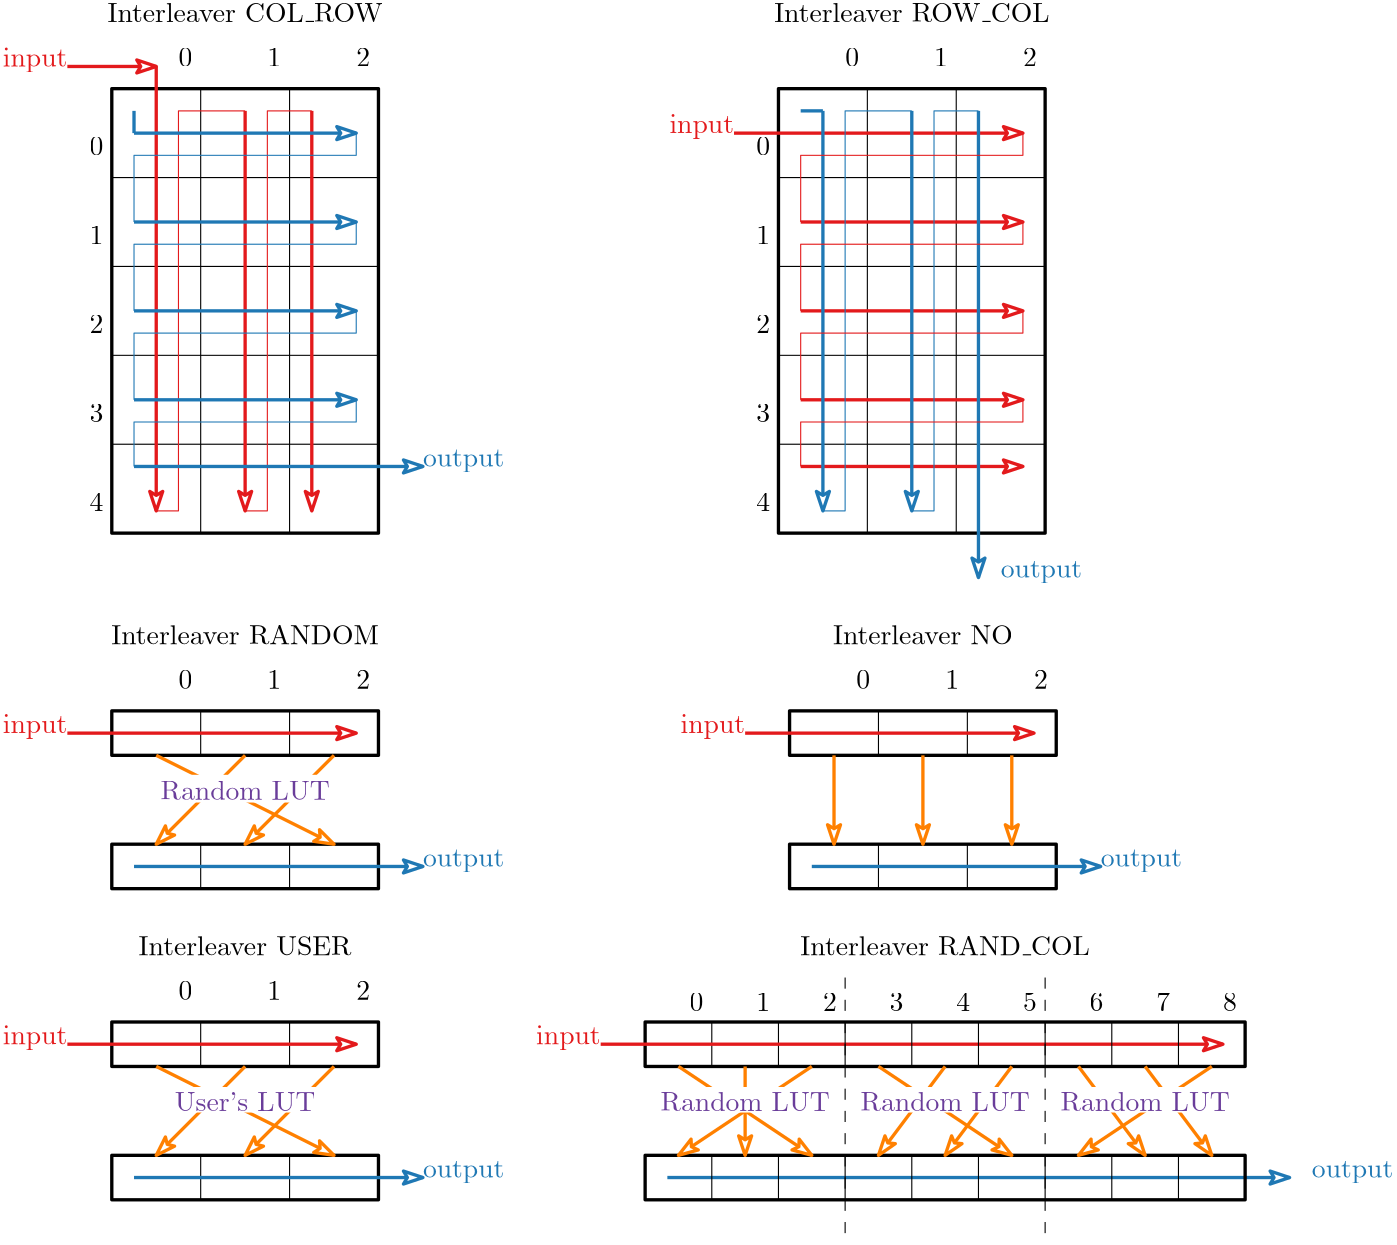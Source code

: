 <?xml version="1.0"?>
<!DOCTYPE ipe SYSTEM "ipe.dtd">
<ipe version="70206" creator="Ipe 7.2.7">
<info created="D:20181112141931" modified="D:20181114102605"/>
<ipestyle name="basic">
<symbol name="arrow/arc(spx)">
<path stroke="sym-stroke" fill="sym-stroke" pen="sym-pen">
0 0 m
-1 0.333 l
-1 -0.333 l
h
</path>
</symbol>
<symbol name="arrow/farc(spx)">
<path stroke="sym-stroke" fill="white" pen="sym-pen">
0 0 m
-1 0.333 l
-1 -0.333 l
h
</path>
</symbol>
<symbol name="arrow/ptarc(spx)">
<path stroke="sym-stroke" fill="sym-stroke" pen="sym-pen">
0 0 m
-1 0.333 l
-0.8 0 l
-1 -0.333 l
h
</path>
</symbol>
<symbol name="arrow/fptarc(spx)">
<path stroke="sym-stroke" fill="white" pen="sym-pen">
0 0 m
-1 0.333 l
-0.8 0 l
-1 -0.333 l
h
</path>
</symbol>
<symbol name="mark/circle(sx)" transformations="translations">
<path fill="sym-stroke">
0.6 0 0 0.6 0 0 e
0.4 0 0 0.4 0 0 e
</path>
</symbol>
<symbol name="mark/disk(sx)" transformations="translations">
<path fill="sym-stroke">
0.6 0 0 0.6 0 0 e
</path>
</symbol>
<symbol name="mark/fdisk(sfx)" transformations="translations">
<group>
<path fill="sym-fill">
0.5 0 0 0.5 0 0 e
</path>
<path fill="sym-stroke" fillrule="eofill">
0.6 0 0 0.6 0 0 e
0.4 0 0 0.4 0 0 e
</path>
</group>
</symbol>
<symbol name="mark/box(sx)" transformations="translations">
<path fill="sym-stroke" fillrule="eofill">
-0.6 -0.6 m
0.6 -0.6 l
0.6 0.6 l
-0.6 0.6 l
h
-0.4 -0.4 m
0.4 -0.4 l
0.4 0.4 l
-0.4 0.4 l
h
</path>
</symbol>
<symbol name="mark/square(sx)" transformations="translations">
<path fill="sym-stroke">
-0.6 -0.6 m
0.6 -0.6 l
0.6 0.6 l
-0.6 0.6 l
h
</path>
</symbol>
<symbol name="mark/fsquare(sfx)" transformations="translations">
<group>
<path fill="sym-fill">
-0.5 -0.5 m
0.5 -0.5 l
0.5 0.5 l
-0.5 0.5 l
h
</path>
<path fill="sym-stroke" fillrule="eofill">
-0.6 -0.6 m
0.6 -0.6 l
0.6 0.6 l
-0.6 0.6 l
h
-0.4 -0.4 m
0.4 -0.4 l
0.4 0.4 l
-0.4 0.4 l
h
</path>
</group>
</symbol>
<symbol name="mark/cross(sx)" transformations="translations">
<group>
<path fill="sym-stroke">
-0.43 -0.57 m
0.57 0.43 l
0.43 0.57 l
-0.57 -0.43 l
h
</path>
<path fill="sym-stroke">
-0.43 0.57 m
0.57 -0.43 l
0.43 -0.57 l
-0.57 0.43 l
h
</path>
</group>
</symbol>
<symbol name="arrow/fnormal(spx)">
<path stroke="sym-stroke" fill="white" pen="sym-pen">
0 0 m
-1 0.333 l
-1 -0.333 l
h
</path>
</symbol>
<symbol name="arrow/pointed(spx)">
<path stroke="sym-stroke" fill="sym-stroke" pen="sym-pen">
0 0 m
-1 0.333 l
-0.8 0 l
-1 -0.333 l
h
</path>
</symbol>
<symbol name="arrow/fpointed(spx)">
<path stroke="sym-stroke" fill="white" pen="sym-pen">
0 0 m
-1 0.333 l
-0.8 0 l
-1 -0.333 l
h
</path>
</symbol>
<symbol name="arrow/linear(spx)">
<path stroke="sym-stroke" pen="sym-pen">
-1 0.333 m
0 0 l
-1 -0.333 l
</path>
</symbol>
<symbol name="arrow/fdouble(spx)">
<path stroke="sym-stroke" fill="white" pen="sym-pen">
0 0 m
-1 0.333 l
-1 -0.333 l
h
-1 0 m
-2 0.333 l
-2 -0.333 l
h
</path>
</symbol>
<symbol name="arrow/double(spx)">
<path stroke="sym-stroke" fill="sym-stroke" pen="sym-pen">
0 0 m
-1 0.333 l
-1 -0.333 l
h
-1 0 m
-2 0.333 l
-2 -0.333 l
h
</path>
</symbol>
<pen name="heavier" value="0.8"/>
<pen name="fat" value="1.2"/>
<pen name="ultrafat" value="2"/>
<symbolsize name="large" value="5"/>
<symbolsize name="small" value="2"/>
<symbolsize name="tiny" value="1.1"/>
<arrowsize name="large" value="10"/>
<arrowsize name="small" value="5"/>
<arrowsize name="tiny" value="3"/>
<color name="red" value="1 0 0"/>
<color name="green" value="0 1 0"/>
<color name="blue" value="0 0 1"/>
<color name="yellow" value="1 1 0"/>
<color name="orange" value="1 0.647 0"/>
<color name="gold" value="1 0.843 0"/>
<color name="purple" value="0.627 0.125 0.941"/>
<color name="gray" value="0.745"/>
<color name="brown" value="0.647 0.165 0.165"/>
<color name="navy" value="0 0 0.502"/>
<color name="pink" value="1 0.753 0.796"/>
<color name="seagreen" value="0.18 0.545 0.341"/>
<color name="turquoise" value="0.251 0.878 0.816"/>
<color name="violet" value="0.933 0.51 0.933"/>
<color name="darkblue" value="0 0 0.545"/>
<color name="darkcyan" value="0 0.545 0.545"/>
<color name="darkgray" value="0.663"/>
<color name="darkgreen" value="0 0.392 0"/>
<color name="darkmagenta" value="0.545 0 0.545"/>
<color name="darkorange" value="1 0.549 0"/>
<color name="darkred" value="0.545 0 0"/>
<color name="lightblue" value="0.678 0.847 0.902"/>
<color name="lightcyan" value="0.878 1 1"/>
<color name="lightgray" value="0.827"/>
<color name="lightgreen" value="0.565 0.933 0.565"/>
<color name="lightyellow" value="1 1 0.878"/>
<dashstyle name="dashed" value="[4] 0"/>
<dashstyle name="dotted" value="[1 3] 0"/>
<dashstyle name="dash dotted" value="[4 2 1 2] 0"/>
<dashstyle name="dash dot dotted" value="[4 2 1 2 1 2] 0"/>
<textsize name="large" value="\large"/>
<textsize name="Large" value="\Large"/>
<textsize name="LARGE" value="\LARGE"/>
<textsize name="huge" value="\huge"/>
<textsize name="Huge" value="\Huge"/>
<textsize name="small" value="\small"/>
<textsize name="footnote" value="\footnotesize"/>
<textsize name="tiny" value="\tiny"/>
<textstyle name="center" begin="\begin{center}" end="\end{center}"/>
<textstyle name="itemize" begin="\begin{itemize}" end="\end{itemize}"/>
<textstyle name="item" begin="\begin{itemize}\item{}" end="\end{itemize}"/>
<gridsize name="4 pts" value="4"/>
<gridsize name="8 pts (~3 mm)" value="8"/>
<gridsize name="16 pts (~6 mm)" value="16"/>
<gridsize name="32 pts (~12 mm)" value="32"/>
<gridsize name="10 pts (~3.5 mm)" value="10"/>
<gridsize name="20 pts (~7 mm)" value="20"/>
<gridsize name="14 pts (~5 mm)" value="14"/>
<gridsize name="28 pts (~10 mm)" value="28"/>
<gridsize name="56 pts (~20 mm)" value="56"/>
<anglesize name="90 deg" value="90"/>
<anglesize name="60 deg" value="60"/>
<anglesize name="45 deg" value="45"/>
<anglesize name="30 deg" value="30"/>
<anglesize name="22.5 deg" value="22.5"/>
<opacity name="10%" value="0.1"/>
<opacity name="30%" value="0.3"/>
<opacity name="50%" value="0.5"/>
<opacity name="75%" value="0.75"/>
<tiling name="falling" angle="-60" step="4" width="1"/>
<tiling name="rising" angle="30" step="4" width="1"/>
</ipestyle>
<ipestyle name="my_stylesheet">
<symbol name="arrow/arc(spx)">
<path stroke="sym-stroke" fill="sym-stroke" pen="sym-pen">
0 0 m
-1 0.333 l
-1 -0.333 l
h
</path>
</symbol>
<symbol name="arrow/farc(spx)">
<path stroke="sym-stroke" fill="white" pen="sym-pen">
0 0 m
-1 0.333 l
-1 -0.333 l
h
</path>
</symbol>
<symbol name="arrow/ptarc(spx)">
<path stroke="sym-stroke" fill="sym-stroke" pen="sym-pen">
0 0 m
-1 0.333 l
-0.8 0 l
-1 -0.333 l
h
</path>
</symbol>
<symbol name="arrow/fptarc(spx)">
<path stroke="sym-stroke" fill="white" pen="sym-pen">
0 0 m
-1 0.333 l
-0.8 0 l
-1 -0.333 l
h
</path>
</symbol>
<symbol name="mark/circle(sx)" transformations="translations">
<path fill="sym-stroke">
0.6 0 0 0.6 0 0 e
0.4 0 0 0.4 0 0 e
</path>
</symbol>
<symbol name="mark/disk(sx)" transformations="translations">
<path fill="sym-stroke">
0.6 0 0 0.6 0 0 e
</path>
</symbol>
<symbol name="mark/fdisk(sfx)" transformations="translations">
<group>
<path fill="sym-fill">
0.5 0 0 0.5 0 0 e
</path>
<path fill="sym-stroke" fillrule="eofill">
0.6 0 0 0.6 0 0 e
0.4 0 0 0.4 0 0 e
</path>
</group>
</symbol>
<symbol name="mark/box(sx)" transformations="translations">
<path fill="sym-stroke" fillrule="eofill">
-0.6 -0.6 m
0.6 -0.6 l
0.6 0.6 l
-0.6 0.6 l
h
-0.4 -0.4 m
0.4 -0.4 l
0.4 0.4 l
-0.4 0.4 l
h
</path>
</symbol>
<symbol name="mark/square(sx)" transformations="translations">
<path fill="sym-stroke">
-0.6 -0.6 m
0.6 -0.6 l
0.6 0.6 l
-0.6 0.6 l
h
</path>
</symbol>
<symbol name="mark/fsquare(sfx)" transformations="translations">
<group>
<path fill="sym-fill">
-0.5 -0.5 m
0.5 -0.5 l
0.5 0.5 l
-0.5 0.5 l
h
</path>
<path fill="sym-stroke" fillrule="eofill">
-0.6 -0.6 m
0.6 -0.6 l
0.6 0.6 l
-0.6 0.6 l
h
-0.4 -0.4 m
0.4 -0.4 l
0.4 0.4 l
-0.4 0.4 l
h
</path>
</group>
</symbol>
<symbol name="mark/cross(sx)" transformations="translations">
<group>
<path fill="sym-stroke">
-0.43 -0.57 m
0.57 0.43 l
0.43 0.57 l
-0.57 -0.43 l
h
</path>
<path fill="sym-stroke">
-0.43 0.57 m
0.57 -0.43 l
0.43 -0.57 l
-0.57 0.43 l
h
</path>
</group>
</symbol>
<symbol name="arrow/fnormal(spx)">
<path stroke="sym-stroke" fill="white" pen="sym-pen">
0 0 m
-1 0.333 l
-1 -0.333 l
h
</path>
</symbol>
<symbol name="arrow/pointed(spx)">
<path stroke="sym-stroke" fill="sym-stroke" pen="sym-pen">
0 0 m
-1 0.333 l
-0.8 0 l
-1 -0.333 l
h
</path>
</symbol>
<symbol name="arrow/fpointed(spx)">
<path stroke="sym-stroke" fill="white" pen="sym-pen">
0 0 m
-1 0.333 l
-0.8 0 l
-1 -0.333 l
h
</path>
</symbol>
<symbol name="arrow/linear(spx)">
<path stroke="sym-stroke" pen="sym-pen">
-1 0.333 m
0 0 l
-1 -0.333 l
</path>
</symbol>
<symbol name="arrow/fdouble(spx)">
<path stroke="sym-stroke" fill="white" pen="sym-pen">
0 0 m
-1 0.333 l
-1 -0.333 l
h
-1 0 m
-2 0.333 l
-2 -0.333 l
h
</path>
</symbol>
<symbol name="arrow/double(spx)">
<path stroke="sym-stroke" fill="sym-stroke" pen="sym-pen">
0 0 m
-1 0.333 l
-1 -0.333 l
h
-1 0 m
-2 0.333 l
-2 -0.333 l
h
</path>
</symbol>
<pen name="heavier" value="0.8"/>
<pen name="fat" value="1.2"/>
<pen name="ultrafat" value="2"/>
<symbolsize name="large" value="5"/>
<symbolsize name="small" value="2"/>
<symbolsize name="tiny" value="1.1"/>
<arrowsize name="large" value="10"/>
<arrowsize name="small" value="5"/>
<arrowsize name="tiny" value="3"/>
<color name="red" value="1 0 0"/>
<color name="green" value="0 1 0"/>
<color name="blue" value="0 0 1"/>
<color name="yellow" value="1 1 0"/>
<color name="orange" value="1 0.647 0"/>
<color name="gold" value="1 0.843 0"/>
<color name="purple" value="0.627 0.125 0.941"/>
<color name="gray" value="0.745"/>
<color name="brown" value="0.647 0.165 0.165"/>
<color name="navy" value="0 0 0.502"/>
<color name="pink" value="1 0.753 0.796"/>
<color name="seagreen" value="0.18 0.545 0.341"/>
<color name="turquoise" value="0.251 0.878 0.816"/>
<color name="violet" value="0.933 0.51 0.933"/>
<color name="darkblue" value="0 0 0.545"/>
<color name="darkcyan" value="0 0.545 0.545"/>
<color name="darkgray" value="0.663"/>
<color name="darkgreen" value="0 0.392 0"/>
<color name="darkmagenta" value="0.545 0 0.545"/>
<color name="darkorange" value="1 0.549 0"/>
<color name="darkred" value="0.545 0 0"/>
<color name="lightblue" value="0.678 0.847 0.902"/>
<color name="lightcyan" value="0.878 1 1"/>
<color name="lightgray" value="0.827"/>
<color name="lightgreen" value="0.565 0.933 0.565"/>
<color name="lightyellow" value="1 1 0.878"/>
<color name="csn_p1_blue1" value="0.122 0.47 0.706"/>
<color name="csn_p2_blue2" value="0.651 0.808 0.89"/>
<color name="csn_p4_green1" value="0.698 0.874 0.541"/>
<color name="csn_p3_green2" value="0.2 0.628 0.173"/>
<color name="csn_p6_red1" value="0.984 0.604 0.6"/>
<color name="csn_p5_red2" value="0.89 0.102 0.11"/>
<color name="csn_p8_orange1" value="0.992 0.749 0.435"/>
<color name="csn_p7_orange2" value="1 0.5 0"/>
<color name="csn_p10_violet1" value="0.792 0.698 0.839"/>
<color name="csn_p9_violet2" value="0.416 0.239 0.604"/>
<color name="csn_p12_yellow" value="1 1 0.6"/>
<color name="csn_p11_brown" value="0.694 0.349 0.157"/>
<dashstyle name="dashed" value="[4] 0"/>
<dashstyle name="dotted" value="[1 3] 0"/>
<dashstyle name="dash dotted" value="[4 2 1 2] 0"/>
<dashstyle name="dash dot dotted" value="[4 2 1 2 1 2] 0"/>
<textsize name="large" value="\large"/>
<textsize name="Large" value="\Large"/>
<textsize name="LARGE" value="\LARGE"/>
<textsize name="huge" value="\huge"/>
<textsize name="Huge" value="\Huge"/>
<textsize name="small" value="\small"/>
<textsize name="footnote" value="\footnotesize"/>
<textsize name="tiny" value="\tiny"/>
<textstyle name="center" begin="\begin{center}" end="\end{center}"/>
<textstyle name="itemize" begin="\begin{itemize}" end="\end{itemize}"/>
<textstyle name="item" begin="\begin{itemize}\item{}" end="\end{itemize}"/>
<gridsize name="4 pts" value="4"/>
<gridsize name="8 pts (~3 mm)" value="8"/>
<gridsize name="16 pts (~6 mm)" value="16"/>
<gridsize name="32 pts (~12 mm)" value="32"/>
<gridsize name="10 pts (~3.5 mm)" value="10"/>
<gridsize name="20 pts (~7 mm)" value="20"/>
<gridsize name="14 pts (~5 mm)" value="14"/>
<gridsize name="28 pts (~10 mm)" value="28"/>
<gridsize name="56 pts (~20 mm)" value="56"/>
<anglesize name="90 deg" value="90"/>
<anglesize name="60 deg" value="60"/>
<anglesize name="45 deg" value="45"/>
<anglesize name="30 deg" value="30"/>
<anglesize name="22.5 deg" value="22.5"/>
<opacity name="10%" value="0.1"/>
<opacity name="30%" value="0.3"/>
<opacity name="50%" value="0.5"/>
<opacity name="75%" value="0.75"/>
<tiling name="falling" angle="-60" step="4" width="1"/>
<tiling name="rising" angle="30" step="4" width="1"/>
</ipestyle>
<page>
<layer name="alpha"/>
<view layers="alpha" active="alpha"/>
<path layer="alpha" matrix="1 0 0 1 32 0" stroke="black" pen="fat">
64 768 m
64 608 l
160 608 l
160 768 l
h
</path>
<text matrix="1 0 0 1 48 -24" transformations="translations" pos="96 816" stroke="black" type="label" width="99.117" height="6.918" depth="0" halign="center" valign="baseline">Interleaver COL\_ROW</text>
<path stroke="black">
128 768 m
128 608 l
128 608 l
</path>
<path stroke="black">
160 768 m
160 608 l
</path>
<path stroke="black">
96 736 m
192 736 l
192 736 l
</path>
<path stroke="black">
96 704 m
192 704 l
</path>
<path stroke="black">
96 672 m
192 672 l
</path>
<path stroke="black">
96 640 m
192 640 l
</path>
<text matrix="1 0 0 1 8 0" transformations="translations" pos="112 776" stroke="black" type="label" width="4.981" height="6.42" depth="0" valign="baseline">0</text>
<text matrix="1 0 0 1 40 0" transformations="translations" pos="112 776" stroke="black" type="label" width="4.981" height="6.42" depth="0" valign="baseline">1</text>
<text matrix="1 0 0 1 72 0" transformations="translations" pos="112 776" stroke="black" type="label" width="4.981" height="6.42" depth="0" valign="baseline">2</text>
<text matrix="1 0 0 1 -24 -64" transformations="translations" pos="112 776" stroke="black" type="label" width="4.981" height="6.42" depth="0" valign="baseline">1</text>
<text matrix="1 0 0 1 -24 -32" transformations="translations" pos="112 776" stroke="black" type="label" width="4.981" height="6.42" depth="0" valign="baseline">0</text>
<text matrix="1 0 0 1 -24 -128" transformations="translations" pos="112 776" stroke="black" type="label" width="4.981" height="6.42" depth="0" valign="baseline">3</text>
<text matrix="1 0 0 1 -24 -160" transformations="translations" pos="112 776" stroke="black" type="label" width="4.981" height="6.42" depth="0" valign="baseline">4</text>
<text matrix="1 0 0 1 -24 -96" transformations="translations" pos="112 776" stroke="black" type="label" width="4.981" height="6.42" depth="0" valign="baseline">2</text>
<path stroke="csn_p5_red2" pen="fat" arrow="fptarc/normal">
112 776 m
112 616 l
</path>
<path stroke="csn_p5_red2" pen="fat" arrow="fptarc/normal">
144 760 m
144 616 l
</path>
<path matrix="1 0 0 1 -8 0" stroke="csn_p5_red2" pen="fat" arrow="fptarc/normal">
176 760 m
176 616 l
</path>
<path stroke="csn_p5_red2" pen="fat" arrow="fptarc/normal">
80 776 m
112 776 l
</path>
<path stroke="csn_p5_red2">
112 616 m
120 616 l
120 760 l
144 760 l
</path>
<path stroke="csn_p5_red2">
144 616 m
152 616 l
152 760 l
168 760 l
</path>
<text matrix="1 0 0 1 40 0" transformations="translations" pos="40 776" stroke="csn_p5_red2" type="label" width="23.246" height="6.661" depth="1.93" halign="right" valign="baseline">input</text>
<path stroke="csn_p1_blue1" pen="fat" arrow="fptarc/normal">
104 752 m
184 752 l
</path>
<path stroke="csn_p1_blue1" pen="fat" arrow="fptarc/normal">
104 720 m
184 720 l
</path>
<path stroke="csn_p1_blue1" pen="fat" arrow="fptarc/normal">
104 688 m
184 688 l
</path>
<path stroke="csn_p1_blue1" pen="fat" arrow="fptarc/normal">
104 656 m
184 656 l
</path>
<path stroke="csn_p1_blue1" pen="fat" arrow="fptarc/normal">
104 632 m
208 632 l
</path>
<path stroke="csn_p1_blue1">
184 752 m
184 744 l
104 744 l
104 720 l
</path>
<path stroke="csn_p1_blue1">
184 720 m
184 712 l
104 712 l
104 688 l
</path>
<path stroke="csn_p1_blue1">
184 688 m
184 680 l
104 680 l
104 656 l
</path>
<path stroke="csn_p1_blue1">
184 656 m
184 648 l
104 648 l
104 632 l
</path>
<text matrix="1 0 0 1 0 8" transformations="translations" pos="208 624" stroke="csn_p1_blue1" type="label" width="29.335" height="6.135" depth="1.93" valign="baseline">output</text>
<path stroke="csn_p1_blue1" pen="fat">
104 752 m
104 760 l
</path>
<path matrix="1 0 0 1 272 0" stroke="black" pen="fat">
64 768 m
64 608 l
160 608 l
160 768 l
h
</path>
<text matrix="1 0 0 1 288 -24" transformations="translations" pos="96 816" stroke="black" type="label" width="99.117" height="6.918" depth="0" halign="center" valign="baseline">Interleaver ROW\_COL</text>
<path matrix="1 0 0 1 240 0" stroke="black">
128 768 m
128 608 l
128 608 l
</path>
<path matrix="1 0 0 1 240 0" stroke="black">
160 768 m
160 608 l
</path>
<path matrix="1 0 0 1 240 0" stroke="black">
96 736 m
192 736 l
192 736 l
</path>
<path matrix="1 0 0 1 240 0" stroke="black">
96 704 m
192 704 l
</path>
<path matrix="1 0 0 1 240 0" stroke="black">
96 672 m
192 672 l
</path>
<path matrix="1 0 0 1 240 0" stroke="black">
96 640 m
192 640 l
</path>
<text matrix="1 0 0 1 248 0" transformations="translations" pos="112 776" stroke="black" type="label" width="4.981" height="6.42" depth="0" valign="baseline">0</text>
<text matrix="1 0 0 1 280 0" transformations="translations" pos="112 776" stroke="black" type="label" width="4.981" height="6.42" depth="0" valign="baseline">1</text>
<text matrix="1 0 0 1 312 0" transformations="translations" pos="112 776" stroke="black" type="label" width="4.981" height="6.42" depth="0" valign="baseline">2</text>
<text matrix="1 0 0 1 216 -64" transformations="translations" pos="112 776" stroke="black" type="label" width="4.981" height="6.42" depth="0" valign="baseline">1</text>
<text matrix="1 0 0 1 216 -32" transformations="translations" pos="112 776" stroke="black" type="label" width="4.981" height="6.42" depth="0" valign="baseline">0</text>
<text matrix="1 0 0 1 216 -128" transformations="translations" pos="112 776" stroke="black" type="label" width="4.981" height="6.42" depth="0" valign="baseline">3</text>
<text matrix="1 0 0 1 216 -160" transformations="translations" pos="112 776" stroke="black" type="label" width="4.981" height="6.42" depth="0" valign="baseline">4</text>
<text matrix="1 0 0 1 216 -96" transformations="translations" pos="112 776" stroke="black" type="label" width="4.981" height="6.42" depth="0" valign="baseline">2</text>
<text matrix="1 0 0 1 280 -24" transformations="translations" pos="40 776" stroke="csn_p5_red2" type="label" width="23.246" height="6.661" depth="1.93" halign="right" valign="baseline">input</text>
<text matrix="1 0 0 1 208 -32" transformations="translations" pos="208 624" stroke="csn_p1_blue1" type="label" width="29.335" height="6.135" depth="1.93" valign="baseline">output</text>
<path matrix="1 0 0 1 16 0" stroke="csn_p5_red2" pen="fat" arrow="fptarc/normal">
304 752 m
408 752 l
</path>
<path matrix="1 0 0 1 16 0" stroke="csn_p5_red2" pen="fat" arrow="fptarc/normal">
328 720 m
408 720 l
</path>
<path matrix="1 0 0 1 16 -32" stroke="csn_p5_red2" pen="fat" arrow="fptarc/normal">
328 720 m
408 720 l
</path>
<path matrix="1 0 0 1 16 -64" stroke="csn_p5_red2" pen="fat" arrow="fptarc/normal">
328 720 m
408 720 l
</path>
<path matrix="1 0 0 1 16 -88" stroke="csn_p5_red2" pen="fat" arrow="fptarc/normal">
328 720 m
408 720 l
</path>
<path matrix="1 0 0 1 16 0" stroke="csn_p1_blue1" pen="fat" arrow="fptarc/normal">
336 760 m
336 616 l
</path>
<path matrix="1 0 0 1 16 0" stroke="csn_p1_blue1" pen="fat" arrow="fptarc/normal">
368 760 m
368 616 l
</path>
<path matrix="1 0 0 1 16 0" stroke="csn_p1_blue1" pen="fat" arrow="fptarc/normal">
392 760 m
392 592 l
</path>
<path matrix="1 0 0 1 16 0" stroke="csn_p1_blue1">
336 616 m
344 616 l
344 760 l
368 760 l
</path>
<path matrix="1 0 0 1 16 0" stroke="csn_p1_blue1">
368 616 m
376 616 l
376 760 l
392 760 l
</path>
<path matrix="1 0 0 1 16 0" stroke="csn_p5_red2">
408 752 m
408 744 l
328 744 l
328 720 l
</path>
<path matrix="1 0 0 1 16 0" stroke="csn_p5_red2">
408 720 m
408 712 l
328 712 l
328 688 l
</path>
<path matrix="1 0 0 1 16 0" stroke="csn_p5_red2">
408 688 m
408 680 l
328 680 l
328 656 l
</path>
<path matrix="1 0 0 1 16 0" stroke="csn_p5_red2">
408 656 m
408 648 l
328 648 l
328 632 l
</path>
<path matrix="1 0 0 1 272 0" stroke="csn_p1_blue1" pen="fat">
80 760 m
72 760 l
</path>
<text matrix="1 0 0 1 48 -360" transformations="translations" pos="96 816" stroke="black" type="label" width="76.712" height="6.918" depth="0" halign="center" valign="baseline">Interleaver USER</text>
<path matrix="1 0 0 1 -192 -16" stroke="black" pen="fat">
288 448 m
288 432 l
384 432 l
384 448 l
h
</path>
<path matrix="1 0 0 1 -192 -16" stroke="black">
320 448 m
320 432 l
</path>
<path matrix="1 0 0 1 -192 -16" stroke="black">
352 448 m
352 432 l
</path>
<path matrix="1 0 0 1 -192 -112" stroke="csn_p5_red2" pen="fat" arrow="fptarc/normal">
272 536 m
376 536 l
</path>
<text matrix="1 0 0 1 40 -352" transformations="translations" pos="40 776" stroke="csn_p5_red2" type="label" width="23.246" height="6.661" depth="1.93" halign="right" valign="baseline">input</text>
<text matrix="1 0 0 1 8 -336" transformations="translations" pos="112 776" stroke="black" type="label" width="4.981" height="6.42" depth="0" valign="baseline">0</text>
<text matrix="1 0 0 1 40 -336" transformations="translations" pos="112 776" stroke="black" type="label" width="4.981" height="6.42" depth="0" valign="baseline">1</text>
<text matrix="1 0 0 1 72 -336" transformations="translations" pos="112 776" stroke="black" type="label" width="4.981" height="6.42" depth="0" valign="baseline">2</text>
<path matrix="1 0 0 1 -192 -64" stroke="black" pen="fat">
288 448 m
288 432 l
384 432 l
384 448 l
h
</path>
<path matrix="1 0 0 1 -192 -64" stroke="black">
320 448 m
320 432 l
</path>
<path matrix="1 0 0 1 -192 -64" stroke="black">
352 448 m
352 432 l
</path>
<path matrix="1 0 0 1 0 -256" stroke="csn_p1_blue1" pen="fat" arrow="fptarc/normal">
104 632 m
208 632 l
</path>
<text matrix="1 0 0 1 0 -248" transformations="translations" pos="208 624" stroke="csn_p1_blue1" type="label" width="29.335" height="6.135" depth="1.93" valign="baseline">output</text>
<path matrix="1 0 0 1 -192 -16" stroke="csn_p7_orange2" pen="fat" arrow="fptarc/normal">
304 432 m
368 400 l
</path>
<path matrix="1 0 0 1 -192 -16" stroke="csn_p7_orange2" pen="fat" arrow="fptarc/normal">
336 432 m
304 400 l
</path>
<path matrix="1 0 0 1 -192 -16" stroke="csn_p7_orange2" pen="fat" arrow="fptarc/normal">
368 432 m
336 400 l
</path>
<text matrix="1 0 0 1 292 -248" transformations="translations" pos="96 816" stroke="black" type="label" width="64.813" height="6.918" depth="0" halign="center" valign="baseline">Interleaver NO</text>
<path matrix="1 0 0 1 0 112" stroke="black" pen="fat">
288 320 m
288 304 l
504 304 l
504 320 l
h
</path>
<path matrix="1 0 0 1 -8 -16" stroke="black">
320 448 m
320 432 l
</path>
<path matrix="1 0 0 1 -16 -16" stroke="black">
352 448 m
352 432 l
</path>
<path matrix="1 0 0 1 0 112" stroke="csn_p5_red2" pen="fat" arrow="fptarc/normal">
272 312 m
496 312 l
</path>
<text matrix="1 0 0 1 232 -352" transformations="translations" pos="40 776" stroke="csn_p5_red2" type="label" width="23.246" height="6.661" depth="1.93" halign="right" valign="baseline">input</text>
<path matrix="1 0 0 1 0 112" stroke="csn_p1_blue1" pen="fat" arrow="fptarc/normal">
296 264 m
520 264 l
</path>
<text matrix="1 0 0 1 320 -248" transformations="translations" pos="208 624" stroke="csn_p1_blue1" type="label" width="29.335" height="6.135" depth="1.93" valign="baseline">output</text>
<path matrix="1 0 0 1 8 -16" stroke="black">
352 448 m
352 432 l
</path>
<path matrix="1 0 0 1 32 -16" stroke="black">
352 448 m
352 432 l
</path>
<path matrix="1 0 0 1 56 -16" stroke="black">
352 448 m
352 432 l
</path>
<path matrix="1 0 0 1 80 -16" stroke="black">
352 448 m
352 432 l
</path>
<path matrix="1 0 0 1 104 -16" stroke="black">
352 448 m
352 432 l
</path>
<path matrix="1 0 0 1 128 -16" stroke="black">
352 448 m
352 432 l
</path>
<path matrix="1 0 0 1 0 64" stroke="black" pen="fat">
288 320 m
288 304 l
504 304 l
504 320 l
h
</path>
<path matrix="1 0 0 1 -8 -64" stroke="black">
320 448 m
320 432 l
</path>
<path matrix="1 0 0 1 -16 -64" stroke="black">
352 448 m
352 432 l
</path>
<path matrix="1 0 0 1 8 -64" stroke="black">
352 448 m
352 432 l
</path>
<path matrix="1 0 0 1 32 -64" stroke="black">
352 448 m
352 432 l
</path>
<path matrix="1 0 0 1 56 -64" stroke="black">
352 448 m
352 432 l
</path>
<path matrix="1 0 0 1 80 -64" stroke="black">
352 448 m
352 432 l
</path>
<path matrix="1 0 0 1 104 -64" stroke="black">
352 448 m
352 432 l
</path>
<path matrix="1 0 0 1 128 -64" stroke="black">
352 448 m
352 432 l
</path>
<path stroke="csn_p7_orange2" pen="fat" arrow="fptarc/normal">
300 416 m
348 384 l
</path>
<path stroke="csn_p7_orange2" pen="fat" arrow="fptarc/normal">
324 416 m
324 384 l
</path>
<path stroke="csn_p7_orange2" pen="fat" arrow="fptarc/normal">
348 416 m
300 384 l
</path>
<path stroke="csn_p7_orange2" pen="fat" arrow="fptarc/normal">
372 416 m
420 384 l
</path>
<path stroke="csn_p7_orange2" pen="fat" arrow="fptarc/normal">
396 416 m
372 384 l
</path>
<path stroke="csn_p7_orange2" pen="fat" arrow="fptarc/normal">
420 416 m
396 384 l
</path>
<path stroke="csn_p7_orange2" pen="fat" arrow="fptarc/normal">
444 416 m
468 384 l
</path>
<path stroke="csn_p7_orange2" pen="fat" arrow="fptarc/normal">
468 416 m
492 384 l
</path>
<path stroke="csn_p7_orange2" pen="fat" arrow="fptarc/normal">
492 416 m
444 384 l
</path>
<text matrix="1 0 0 1 300 -360" transformations="translations" pos="96 816" stroke="black" type="label" width="104.237" height="6.918" depth="0" halign="center" valign="baseline">Interleaver RAND\_COL</text>
<path matrix="1 0 0 1 -192 96" stroke="black" pen="fat">
288 448 m
288 432 l
384 432 l
384 448 l
h
</path>
<path matrix="1 0 0 1 -192 96" stroke="black">
320 448 m
320 432 l
</path>
<path matrix="1 0 0 1 -192 96" stroke="black">
352 448 m
352 432 l
</path>
<path matrix="1 0 0 1 -192 0" stroke="csn_p5_red2" pen="fat" arrow="fptarc/normal">
272 536 m
376 536 l
</path>
<text matrix="1 0 0 1 40 -240" transformations="translations" pos="40 776" stroke="csn_p5_red2" type="label" width="23.246" height="6.661" depth="1.93" halign="right" valign="baseline">input</text>
<text matrix="1 0 0 1 8 -224" transformations="translations" pos="112 776" stroke="black" type="label" width="4.981" height="6.42" depth="0" valign="baseline">0</text>
<text matrix="1 0 0 1 40 -224" transformations="translations" pos="112 776" stroke="black" type="label" width="4.981" height="6.42" depth="0" valign="baseline">1</text>
<text matrix="1 0 0 1 72 -224" transformations="translations" pos="112 776" stroke="black" type="label" width="4.981" height="6.42" depth="0" valign="baseline">2</text>
<path matrix="1 0 0 1 -192 48" stroke="black" pen="fat">
288 448 m
288 432 l
384 432 l
384 448 l
h
</path>
<path matrix="1 0 0 1 -192 48" stroke="black">
320 448 m
320 432 l
</path>
<path matrix="1 0 0 1 -192 48" stroke="black">
352 448 m
352 432 l
</path>
<path matrix="1 0 0 1 0 -144" stroke="csn_p1_blue1" pen="fat" arrow="fptarc/normal">
104 632 m
208 632 l
</path>
<text matrix="1 0 0 1 0 -136" transformations="translations" pos="208 624" stroke="csn_p1_blue1" type="label" width="29.335" height="6.135" depth="1.93" valign="baseline">output</text>
<path matrix="1 0 0 1 -192 96" stroke="csn_p7_orange2" pen="fat" arrow="fptarc/normal">
304 432 m
368 400 l
</path>
<path matrix="1 0 0 1 -192 96" stroke="csn_p7_orange2" pen="fat" arrow="fptarc/normal">
336 432 m
304 400 l
</path>
<path matrix="1 0 0 1 -192 96" stroke="csn_p7_orange2" pen="fat" arrow="fptarc/normal">
368 432 m
336 400 l
</path>
<text matrix="1 0 0 1 48 -248" transformations="translations" pos="96 816" stroke="black" type="label" width="96.361" height="6.918" depth="0" halign="center" valign="baseline">Interleaver RANDOM</text>
<text matrix="1 0 0 1 192 -340" transformations="translations" pos="112 776" stroke="black" type="label" width="4.981" height="6.42" depth="0" valign="baseline">0</text>
<text matrix="1 0 0 1 216 -340" transformations="translations" pos="112 776" stroke="black" type="label" width="4.981" height="6.42" depth="0" valign="baseline">1</text>
<text matrix="1 0 0 1 240 -340" transformations="translations" pos="112 776" stroke="black" type="label" width="4.981" height="6.42" depth="0" valign="baseline">2</text>
<text matrix="1 0 0 1 264 -340" transformations="translations" pos="112 776" stroke="black" type="label" width="4.981" height="6.42" depth="0" valign="baseline">3</text>
<text matrix="1 0 0 1 288 -340" transformations="translations" pos="112 776" stroke="black" type="label" width="4.981" height="6.42" depth="0" valign="baseline">4</text>
<text matrix="1 0 0 1 312 -340" transformations="translations" pos="112 776" stroke="black" type="label" width="4.981" height="6.42" depth="0" valign="baseline">5</text>
<text matrix="1 0 0 1 336 -340" transformations="translations" pos="112 776" stroke="black" type="label" width="4.981" height="6.42" depth="0" valign="baseline">6</text>
<text matrix="1 0 0 1 360 -340" transformations="translations" pos="112 776" stroke="black" type="label" width="4.981" height="6.42" depth="0" valign="baseline">7</text>
<text matrix="1 0 0 1 384 -340" transformations="translations" pos="112 776" stroke="black" type="label" width="4.981" height="6.42" depth="0" valign="baseline">8</text>
<path matrix="1 0 0 1 52 96" stroke="black" pen="fat">
288 448 m
288 432 l
384 432 l
384 448 l
h
</path>
<path matrix="1 0 0 1 52 96" stroke="black">
320 448 m
320 432 l
</path>
<path matrix="1 0 0 1 52 96" stroke="black">
352 448 m
352 432 l
</path>
<path matrix="1 0 0 1 52 0" stroke="csn_p5_red2" pen="fat" arrow="fptarc/normal">
272 536 m
376 536 l
</path>
<text matrix="1 0 0 1 284 -240" transformations="translations" pos="40 776" stroke="csn_p5_red2" type="label" width="23.246" height="6.661" depth="1.93" halign="right" valign="baseline">input</text>
<text matrix="1 0 0 1 252 -224" transformations="translations" pos="112 776" stroke="black" type="label" width="4.981" height="6.42" depth="0" valign="baseline">0</text>
<text matrix="1 0 0 1 284 -224" transformations="translations" pos="112 776" stroke="black" type="label" width="4.981" height="6.42" depth="0" valign="baseline">1</text>
<text matrix="1 0 0 1 316 -224" transformations="translations" pos="112 776" stroke="black" type="label" width="4.981" height="6.42" depth="0" valign="baseline">2</text>
<path matrix="1 0 0 1 52 48" stroke="black" pen="fat">
288 448 m
288 432 l
384 432 l
384 448 l
h
</path>
<path matrix="1 0 0 1 52 48" stroke="black">
320 448 m
320 432 l
</path>
<path matrix="1 0 0 1 52 48" stroke="black">
352 448 m
352 432 l
</path>
<path matrix="1 0 0 1 244 -144" stroke="csn_p1_blue1" pen="fat" arrow="fptarc/normal">
104 632 m
208 632 l
</path>
<text matrix="1 0 0 1 244 -136" transformations="translations" pos="208 624" stroke="csn_p1_blue1" type="label" width="29.335" height="6.135" depth="1.93" valign="baseline">output</text>
<path matrix="1 0 0 1 52 0" stroke="csn_p7_orange2" pen="fat" arrow="fptarc/normal">
336 528 m
336 496 l
</path>
<path matrix="1 0 0 1 52 0" stroke="csn_p7_orange2" pen="fat" arrow="fptarc/normal">
304 528 m
304 496 l
</path>
<path matrix="1 0 0 1 52 0" stroke="csn_p7_orange2" pen="fat" arrow="fptarc/normal">
368 528 m
368 496 l
</path>
<path stroke="black" fill="black" dash="dashed">
360 448 m
360 352 l
</path>
<path stroke="black" fill="black" dash="dashed">
432 448 m
432 352 l
</path>
<group>
<path matrix="1 0 0 1 -40 224" stroke="white" fill="white" pen="ultrafat">
152 296 m
152 288 l
216 288 l
216 296 l
h
</path>
<text matrix="1 0 0 1 -192 96" transformations="translations" pos="336 416" stroke="csn_p9_violet2" type="label" width="60.883" height="6.918" depth="0" halign="center" valign="baseline">Random LUT</text>
</group>
<group>
<path matrix="1 0 0 1 284 112" stroke="white" fill="white" pen="fat">
152 296 m
152 288 l
216 288 l
216 296 l
h
</path>
<text matrix="1 0 0 1 132 -16" transformations="translations" pos="336 416" stroke="csn_p9_violet2" type="label" width="60.883" height="6.918" depth="0" halign="center" valign="baseline">Random LUT</text>
</group>
<group>
<path matrix="1 0 0 1 212 112" stroke="white" fill="white" pen="fat">
152 296 m
152 288 l
216 288 l
216 296 l
h
</path>
<text matrix="1 0 0 1 60 -16" transformations="translations" pos="336 416" stroke="csn_p9_violet2" type="label" width="60.883" height="6.918" depth="0" halign="center" valign="baseline">Random LUT</text>
</group>
<group>
<path matrix="1 0 0 1 140 112" stroke="white" fill="white" pen="fat">
152 296 m
152 288 l
216 288 l
216 296 l
h
</path>
<text matrix="1 0 0 1 -12 -16" transformations="translations" pos="336 416" stroke="csn_p9_violet2" type="label" width="60.883" height="6.918" depth="0" halign="center" valign="baseline">Random LUT</text>
</group>
<group>
<path matrix="1 0 0 1 -40 112" stroke="white" fill="white" pen="fat">
152 296 m
152 288 l
216 288 l
216 296 l
h
</path>
<text matrix="1 0 0 1 -192 -16" transformations="translations" pos="336 416" stroke="csn_p9_violet2" type="label" width="50.643" height="6.918" depth="0" halign="center" valign="baseline">User&apos;s LUT</text>
</group>
</page>
</ipe>
